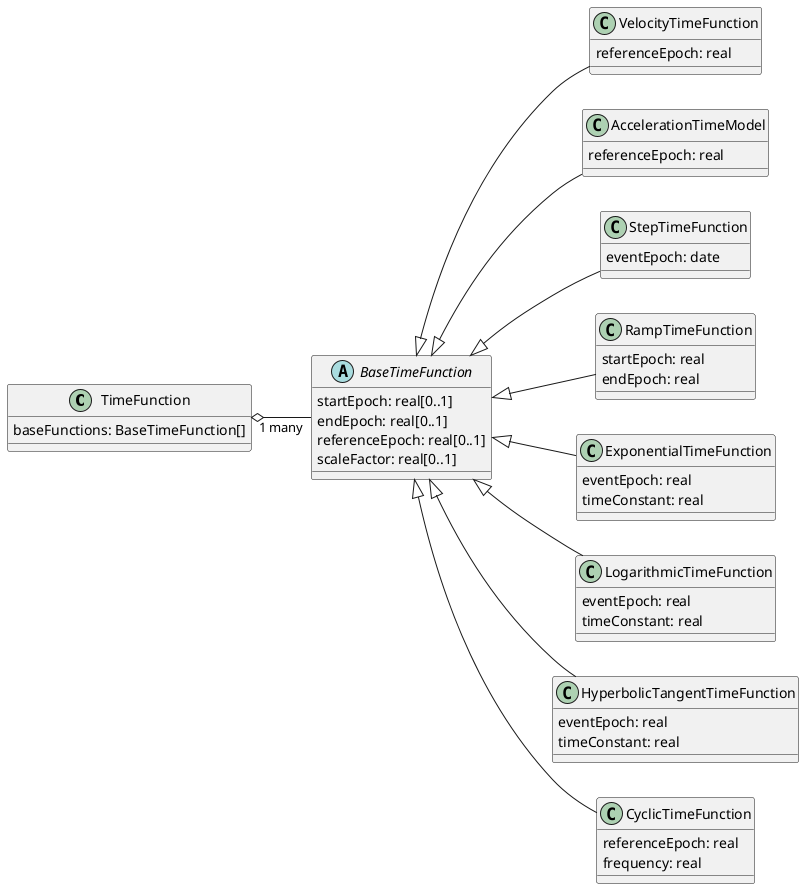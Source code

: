 @startuml
left to right direction

class TimeFunction
{

    baseFunctions: BaseTimeFunction[]
    
}

abstract class BaseTimeFunction
{
    startEpoch: real[0..1]
    endEpoch: real[0..1]    
    referenceEpoch: real[0..1]    
    scaleFactor: real[0..1]    
}
TimeFunction "1" o-- "many" BaseTimeFunction

class VelocityTimeFunction
{
    referenceEpoch: real
}
BaseTimeFunction <|-- VelocityTimeFunction

class AccelerationTimeModel
{
    referenceEpoch: real
}
BaseTimeFunction <|-- AccelerationTimeModel

class StepTimeFunction
{
    eventEpoch: date
}
BaseTimeFunction <|-- StepTimeFunction

class RampTimeFunction
{
    startEpoch: real
    endEpoch: real
}
BaseTimeFunction <|-- RampTimeFunction

class ExponentialTimeFunction
{
    eventEpoch: real
    timeConstant: real
}
BaseTimeFunction <|-- ExponentialTimeFunction

class LogarithmicTimeFunction
{
    eventEpoch: real
    timeConstant: real
}
BaseTimeFunction <|-- LogarithmicTimeFunction

class HyperbolicTangentTimeFunction
{
    eventEpoch: real
    timeConstant: real
}
BaseTimeFunction <|-- HyperbolicTangentTimeFunction

class CyclicTimeFunction
{
    referenceEpoch: real
    frequency: real
}
BaseTimeFunction <|-- CyclicTimeFunction


@enduml 
